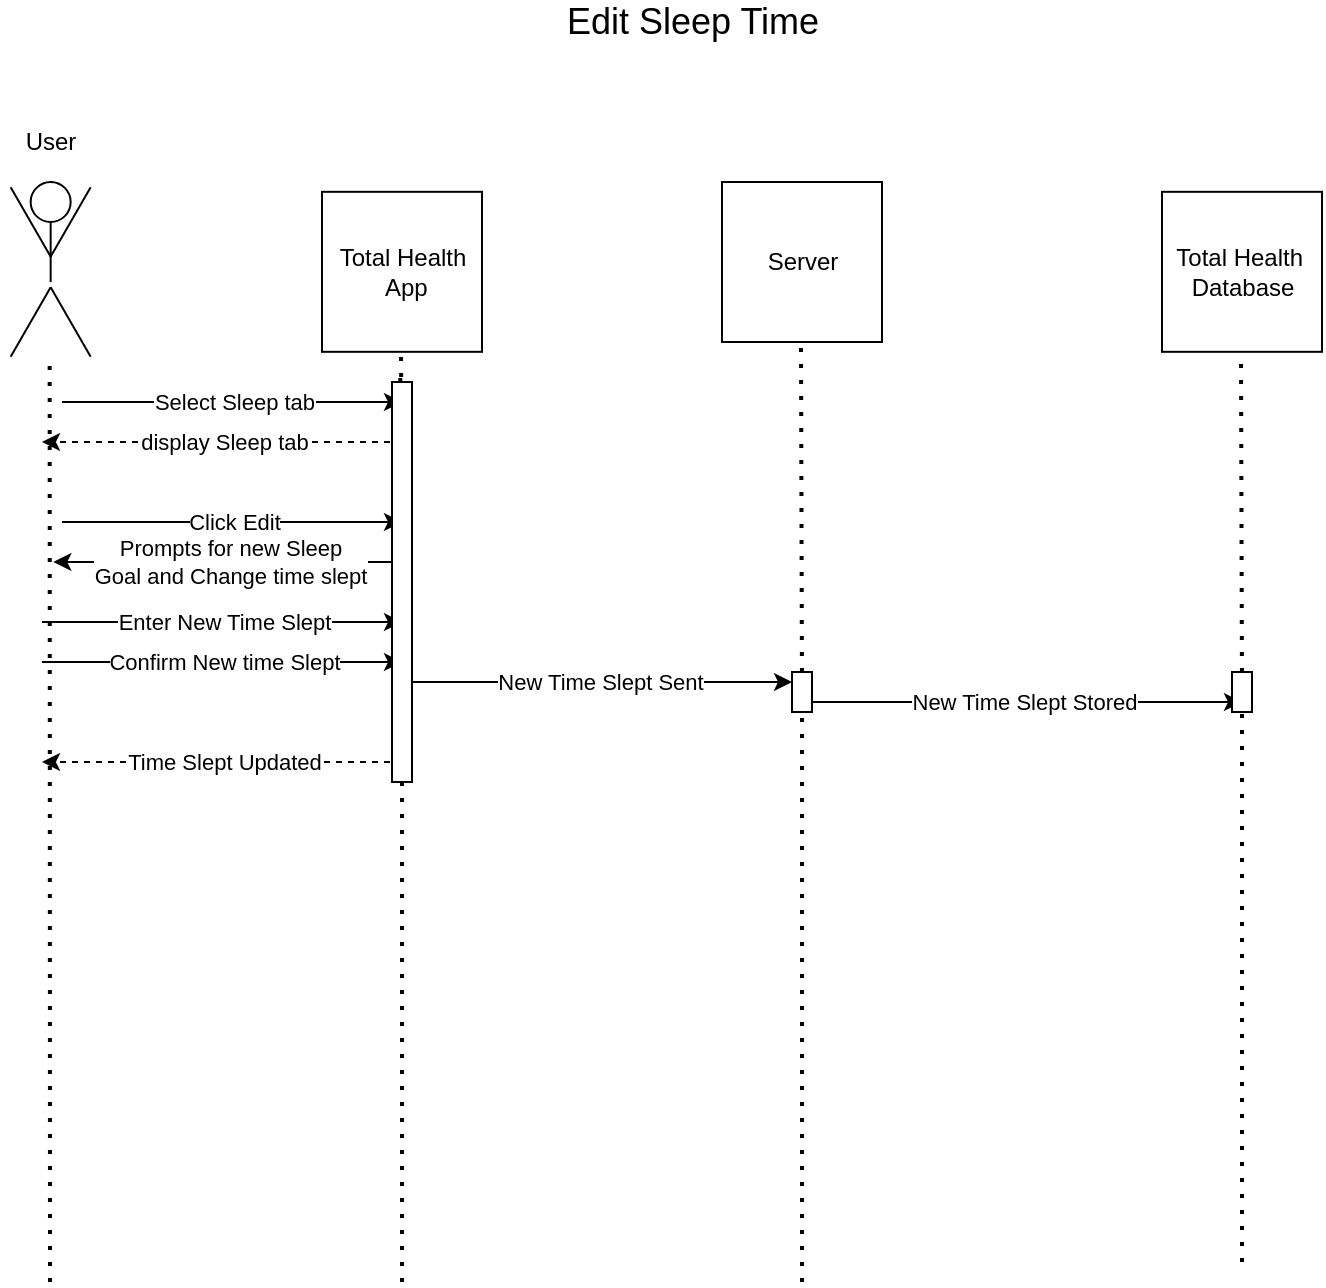 <mxfile version="15.8.7" type="device"><diagram id="kgpKYQtTHZ0yAKxKKP6v" name="Page-1"><mxGraphModel dx="1102" dy="1025" grid="1" gridSize="10" guides="1" tooltips="1" connect="1" arrows="1" fold="1" page="1" pageScale="1" pageWidth="850" pageHeight="1100" math="0" shadow="0"><root><mxCell id="0"/><mxCell id="1" parent="0"/><mxCell id="F8PD8GIr6nxR-xw9nwi7-26" value="" style="group" vertex="1" connectable="0" parent="1"><mxGeometry x="90.0" y="160" width="48.66" height="89.821" as="geometry"/></mxCell><mxCell id="F8PD8GIr6nxR-xw9nwi7-27" value="" style="ellipse;whiteSpace=wrap;html=1;aspect=fixed;fillColor=none;" vertex="1" parent="F8PD8GIr6nxR-xw9nwi7-26"><mxGeometry x="14.33" width="20" height="20" as="geometry"/></mxCell><mxCell id="F8PD8GIr6nxR-xw9nwi7-28" value="" style="line;strokeWidth=1;direction=south;html=1;fillColor=none;" vertex="1" parent="F8PD8GIr6nxR-xw9nwi7-26"><mxGeometry x="19.33" y="20" width="10" height="30" as="geometry"/></mxCell><mxCell id="F8PD8GIr6nxR-xw9nwi7-29" value="" style="line;strokeWidth=1;direction=south;html=1;fillColor=none;rotation=30;" vertex="1" parent="F8PD8GIr6nxR-xw9nwi7-26"><mxGeometry x="9.33" y="50" width="10" height="40" as="geometry"/></mxCell><mxCell id="F8PD8GIr6nxR-xw9nwi7-30" value="" style="line;strokeWidth=1;direction=south;html=1;fillColor=none;rotation=-30;" vertex="1" parent="F8PD8GIr6nxR-xw9nwi7-26"><mxGeometry x="29.33" y="50" width="10" height="40" as="geometry"/></mxCell><mxCell id="F8PD8GIr6nxR-xw9nwi7-31" value="" style="line;strokeWidth=1;direction=south;html=1;fillColor=none;rotation=-150;" vertex="1" parent="F8PD8GIr6nxR-xw9nwi7-26"><mxGeometry x="29.33" y="-0.001" width="10" height="40" as="geometry"/></mxCell><mxCell id="F8PD8GIr6nxR-xw9nwi7-32" value="" style="line;strokeWidth=1;direction=south;html=1;fillColor=none;rotation=-210;" vertex="1" parent="F8PD8GIr6nxR-xw9nwi7-26"><mxGeometry x="9.33" y="-0.001" width="10" height="40" as="geometry"/></mxCell><mxCell id="F8PD8GIr6nxR-xw9nwi7-33" value="" style="whiteSpace=wrap;html=1;aspect=fixed;strokeWidth=1;fillColor=none;" vertex="1" parent="1"><mxGeometry x="250" y="164.91" width="80" height="80" as="geometry"/></mxCell><mxCell id="F8PD8GIr6nxR-xw9nwi7-34" value="" style="whiteSpace=wrap;html=1;aspect=fixed;strokeWidth=1;fillColor=none;" vertex="1" parent="1"><mxGeometry x="450" y="160" width="80" height="80" as="geometry"/></mxCell><mxCell id="F8PD8GIr6nxR-xw9nwi7-35" value="" style="whiteSpace=wrap;html=1;aspect=fixed;strokeWidth=1;fillColor=none;" vertex="1" parent="1"><mxGeometry x="670" y="164.91" width="80" height="80" as="geometry"/></mxCell><mxCell id="F8PD8GIr6nxR-xw9nwi7-36" value="" style="endArrow=none;dashed=1;html=1;dashPattern=1 3;strokeWidth=2;rounded=0;" edge="1" parent="1"><mxGeometry width="50" height="50" relative="1" as="geometry"><mxPoint x="114.0" y="710" as="sourcePoint"/><mxPoint x="113.83" y="249.82" as="targetPoint"/></mxGeometry></mxCell><mxCell id="F8PD8GIr6nxR-xw9nwi7-37" value="" style="endArrow=none;dashed=1;html=1;dashPattern=1 3;strokeWidth=2;rounded=0;startArrow=none;" edge="1" parent="1"><mxGeometry width="50" height="50" relative="1" as="geometry"><mxPoint x="289.579" y="257.5" as="sourcePoint"/><mxPoint x="289.5" y="244.91" as="targetPoint"/></mxGeometry></mxCell><mxCell id="F8PD8GIr6nxR-xw9nwi7-38" value="" style="endArrow=none;dashed=1;html=1;dashPattern=1 3;strokeWidth=2;rounded=0;startArrow=none;" edge="1" parent="1" source="F8PD8GIr6nxR-xw9nwi7-71"><mxGeometry width="50" height="50" relative="1" as="geometry"><mxPoint x="490" y="710" as="sourcePoint"/><mxPoint x="489.5" y="240" as="targetPoint"/></mxGeometry></mxCell><mxCell id="F8PD8GIr6nxR-xw9nwi7-39" value="" style="endArrow=none;dashed=1;html=1;dashPattern=1 3;strokeWidth=2;rounded=0;startArrow=none;" edge="1" parent="1" source="F8PD8GIr6nxR-xw9nwi7-77"><mxGeometry width="50" height="50" relative="1" as="geometry"><mxPoint x="710" y="700" as="sourcePoint"/><mxPoint x="709.5" y="244.91" as="targetPoint"/></mxGeometry></mxCell><mxCell id="F8PD8GIr6nxR-xw9nwi7-40" value="Total Health&lt;br&gt;&amp;nbsp;App" style="text;html=1;resizable=0;autosize=1;align=center;verticalAlign=middle;points=[];fillColor=none;strokeColor=none;rounded=0;" vertex="1" parent="1"><mxGeometry x="250" y="189.91" width="80" height="30" as="geometry"/></mxCell><mxCell id="F8PD8GIr6nxR-xw9nwi7-41" value="Server" style="text;html=1;resizable=0;autosize=1;align=center;verticalAlign=middle;points=[];fillColor=none;strokeColor=none;rounded=0;" vertex="1" parent="1"><mxGeometry x="465" y="190" width="50" height="20" as="geometry"/></mxCell><mxCell id="F8PD8GIr6nxR-xw9nwi7-42" value="Total Health&amp;nbsp;&lt;br&gt;Database" style="text;html=1;resizable=0;autosize=1;align=center;verticalAlign=middle;points=[];fillColor=none;strokeColor=none;rounded=0;" vertex="1" parent="1"><mxGeometry x="670" y="189.91" width="80" height="30" as="geometry"/></mxCell><mxCell id="F8PD8GIr6nxR-xw9nwi7-43" value="User" style="text;html=1;resizable=0;autosize=1;align=center;verticalAlign=middle;points=[];fillColor=none;strokeColor=none;rounded=0;" vertex="1" parent="1"><mxGeometry x="94.33" y="130" width="40" height="20" as="geometry"/></mxCell><mxCell id="F8PD8GIr6nxR-xw9nwi7-44" value="" style="endArrow=classic;html=1;rounded=0;" edge="1" parent="1"><mxGeometry relative="1" as="geometry"><mxPoint x="120" y="270" as="sourcePoint"/><mxPoint x="290" y="270" as="targetPoint"/></mxGeometry></mxCell><mxCell id="F8PD8GIr6nxR-xw9nwi7-45" value="Select Sleep tab" style="edgeLabel;resizable=0;html=1;align=center;verticalAlign=middle;strokeWidth=1;fillColor=none;" connectable="0" vertex="1" parent="F8PD8GIr6nxR-xw9nwi7-44"><mxGeometry relative="1" as="geometry"><mxPoint x="1" as="offset"/></mxGeometry></mxCell><mxCell id="F8PD8GIr6nxR-xw9nwi7-46" value="" style="endArrow=classic;html=1;rounded=0;dashed=1;" edge="1" parent="1"><mxGeometry relative="1" as="geometry"><mxPoint x="290" y="290" as="sourcePoint"/><mxPoint x="110" y="290" as="targetPoint"/></mxGeometry></mxCell><mxCell id="F8PD8GIr6nxR-xw9nwi7-47" value="display Sleep tab" style="edgeLabel;resizable=0;html=1;align=center;verticalAlign=middle;strokeWidth=1;fillColor=none;" connectable="0" vertex="1" parent="F8PD8GIr6nxR-xw9nwi7-46"><mxGeometry relative="1" as="geometry"><mxPoint x="1" as="offset"/></mxGeometry></mxCell><mxCell id="F8PD8GIr6nxR-xw9nwi7-48" value="" style="endArrow=none;dashed=1;html=1;dashPattern=1 3;strokeWidth=2;rounded=0;startArrow=none;" edge="1" parent="1" source="F8PD8GIr6nxR-xw9nwi7-69"><mxGeometry width="50" height="50" relative="1" as="geometry"><mxPoint x="290" y="710" as="sourcePoint"/><mxPoint x="290" y="300" as="targetPoint"/></mxGeometry></mxCell><mxCell id="F8PD8GIr6nxR-xw9nwi7-49" value="" style="endArrow=none;dashed=1;html=1;dashPattern=1 3;strokeWidth=2;rounded=0;startArrow=none;" edge="1" parent="1"><mxGeometry width="50" height="50" relative="1" as="geometry"><mxPoint x="289.672" y="300" as="sourcePoint"/><mxPoint x="289.115" y="257.5" as="targetPoint"/></mxGeometry></mxCell><mxCell id="F8PD8GIr6nxR-xw9nwi7-50" value="&lt;span style=&quot;font-size: 18px&quot;&gt;Edit Sleep Time&lt;/span&gt;" style="text;html=1;resizable=0;autosize=1;align=center;verticalAlign=middle;points=[];fillColor=none;strokeColor=none;rounded=0;" vertex="1" parent="1"><mxGeometry x="365" y="70" width="140" height="20" as="geometry"/></mxCell><mxCell id="F8PD8GIr6nxR-xw9nwi7-51" value="" style="endArrow=classic;html=1;rounded=0;" edge="1" parent="1"><mxGeometry relative="1" as="geometry"><mxPoint x="120" y="330" as="sourcePoint"/><mxPoint x="290" y="330" as="targetPoint"/></mxGeometry></mxCell><mxCell id="F8PD8GIr6nxR-xw9nwi7-52" value="Click Edit" style="edgeLabel;resizable=0;html=1;align=center;verticalAlign=middle;strokeWidth=1;fillColor=none;" connectable="0" vertex="1" parent="F8PD8GIr6nxR-xw9nwi7-51"><mxGeometry relative="1" as="geometry"><mxPoint x="1" as="offset"/></mxGeometry></mxCell><mxCell id="F8PD8GIr6nxR-xw9nwi7-57" value="" style="endArrow=classic;html=1;rounded=0;" edge="1" parent="1"><mxGeometry relative="1" as="geometry"><mxPoint x="290" y="350" as="sourcePoint"/><mxPoint x="115.67" y="350" as="targetPoint"/></mxGeometry></mxCell><mxCell id="F8PD8GIr6nxR-xw9nwi7-58" value="Prompts for new Sleep&lt;br&gt;Goal and Change time slept" style="edgeLabel;resizable=0;html=1;align=center;verticalAlign=middle;strokeWidth=1;fillColor=none;" connectable="0" vertex="1" parent="F8PD8GIr6nxR-xw9nwi7-57"><mxGeometry relative="1" as="geometry"><mxPoint x="1" as="offset"/></mxGeometry></mxCell><mxCell id="F8PD8GIr6nxR-xw9nwi7-59" value="" style="endArrow=classic;html=1;rounded=0;" edge="1" parent="1"><mxGeometry relative="1" as="geometry"><mxPoint x="110" y="380" as="sourcePoint"/><mxPoint x="290" y="380" as="targetPoint"/></mxGeometry></mxCell><mxCell id="F8PD8GIr6nxR-xw9nwi7-60" value="Enter New Time Slept" style="edgeLabel;resizable=0;html=1;align=center;verticalAlign=middle;strokeWidth=1;fillColor=none;" connectable="0" vertex="1" parent="F8PD8GIr6nxR-xw9nwi7-59"><mxGeometry relative="1" as="geometry"><mxPoint x="1" as="offset"/></mxGeometry></mxCell><mxCell id="F8PD8GIr6nxR-xw9nwi7-61" value="" style="endArrow=classic;html=1;rounded=0;" edge="1" parent="1"><mxGeometry relative="1" as="geometry"><mxPoint x="110" y="400" as="sourcePoint"/><mxPoint x="290" y="400" as="targetPoint"/></mxGeometry></mxCell><mxCell id="F8PD8GIr6nxR-xw9nwi7-62" value="Confirm New time Slept" style="edgeLabel;resizable=0;html=1;align=center;verticalAlign=middle;strokeWidth=1;fillColor=none;" connectable="0" vertex="1" parent="F8PD8GIr6nxR-xw9nwi7-61"><mxGeometry relative="1" as="geometry"><mxPoint x="1" as="offset"/></mxGeometry></mxCell><mxCell id="F8PD8GIr6nxR-xw9nwi7-63" value="" style="endArrow=classic;html=1;rounded=0;dashed=1;" edge="1" parent="1"><mxGeometry relative="1" as="geometry"><mxPoint x="290" y="450" as="sourcePoint"/><mxPoint x="110" y="450" as="targetPoint"/></mxGeometry></mxCell><mxCell id="F8PD8GIr6nxR-xw9nwi7-64" value="Time Slept Updated" style="edgeLabel;resizable=0;html=1;align=center;verticalAlign=middle;strokeWidth=1;fillColor=none;" connectable="0" vertex="1" parent="F8PD8GIr6nxR-xw9nwi7-63"><mxGeometry relative="1" as="geometry"><mxPoint x="1" as="offset"/></mxGeometry></mxCell><mxCell id="F8PD8GIr6nxR-xw9nwi7-65" value="" style="endArrow=classic;html=1;rounded=0;" edge="1" parent="1"><mxGeometry relative="1" as="geometry"><mxPoint x="290" y="410" as="sourcePoint"/><mxPoint x="485" y="410" as="targetPoint"/></mxGeometry></mxCell><mxCell id="F8PD8GIr6nxR-xw9nwi7-66" value="New Time Slept Sent" style="edgeLabel;resizable=0;html=1;align=center;verticalAlign=middle;strokeWidth=1;fillColor=none;" connectable="0" vertex="1" parent="F8PD8GIr6nxR-xw9nwi7-65"><mxGeometry relative="1" as="geometry"><mxPoint x="1" as="offset"/></mxGeometry></mxCell><mxCell id="F8PD8GIr6nxR-xw9nwi7-67" value="" style="endArrow=classic;html=1;rounded=0;" edge="1" parent="1"><mxGeometry relative="1" as="geometry"><mxPoint x="490" y="420" as="sourcePoint"/><mxPoint x="710" y="420" as="targetPoint"/></mxGeometry></mxCell><mxCell id="F8PD8GIr6nxR-xw9nwi7-68" value="New Time Slept Stored" style="edgeLabel;resizable=0;html=1;align=center;verticalAlign=middle;strokeWidth=1;fillColor=none;" connectable="0" vertex="1" parent="F8PD8GIr6nxR-xw9nwi7-67"><mxGeometry relative="1" as="geometry"><mxPoint x="1" as="offset"/></mxGeometry></mxCell><mxCell id="F8PD8GIr6nxR-xw9nwi7-69" value="" style="rounded=0;whiteSpace=wrap;html=1;rotation=-90;" vertex="1" parent="1"><mxGeometry x="190" y="355" width="200" height="10" as="geometry"/></mxCell><mxCell id="F8PD8GIr6nxR-xw9nwi7-70" value="" style="endArrow=none;dashed=1;html=1;dashPattern=1 3;strokeWidth=2;rounded=0;" edge="1" parent="1" target="F8PD8GIr6nxR-xw9nwi7-69"><mxGeometry width="50" height="50" relative="1" as="geometry"><mxPoint x="290" y="710" as="sourcePoint"/><mxPoint x="290" y="300" as="targetPoint"/></mxGeometry></mxCell><mxCell id="F8PD8GIr6nxR-xw9nwi7-71" value="" style="rounded=0;whiteSpace=wrap;html=1;rotation=-90;" vertex="1" parent="1"><mxGeometry x="480" y="410" width="20" height="10" as="geometry"/></mxCell><mxCell id="F8PD8GIr6nxR-xw9nwi7-76" value="" style="endArrow=none;dashed=1;html=1;dashPattern=1 3;strokeWidth=2;rounded=0;startArrow=none;" edge="1" parent="1" target="F8PD8GIr6nxR-xw9nwi7-71"><mxGeometry width="50" height="50" relative="1" as="geometry"><mxPoint x="490" y="710" as="sourcePoint"/><mxPoint x="489.5" y="240" as="targetPoint"/></mxGeometry></mxCell><mxCell id="F8PD8GIr6nxR-xw9nwi7-77" value="" style="rounded=0;whiteSpace=wrap;html=1;rotation=-90;" vertex="1" parent="1"><mxGeometry x="700" y="410" width="20" height="10" as="geometry"/></mxCell><mxCell id="F8PD8GIr6nxR-xw9nwi7-78" value="" style="endArrow=none;dashed=1;html=1;dashPattern=1 3;strokeWidth=2;rounded=0;startArrow=none;" edge="1" parent="1" target="F8PD8GIr6nxR-xw9nwi7-77"><mxGeometry width="50" height="50" relative="1" as="geometry"><mxPoint x="710" y="700" as="sourcePoint"/><mxPoint x="709.5" y="244.91" as="targetPoint"/></mxGeometry></mxCell></root></mxGraphModel></diagram></mxfile>